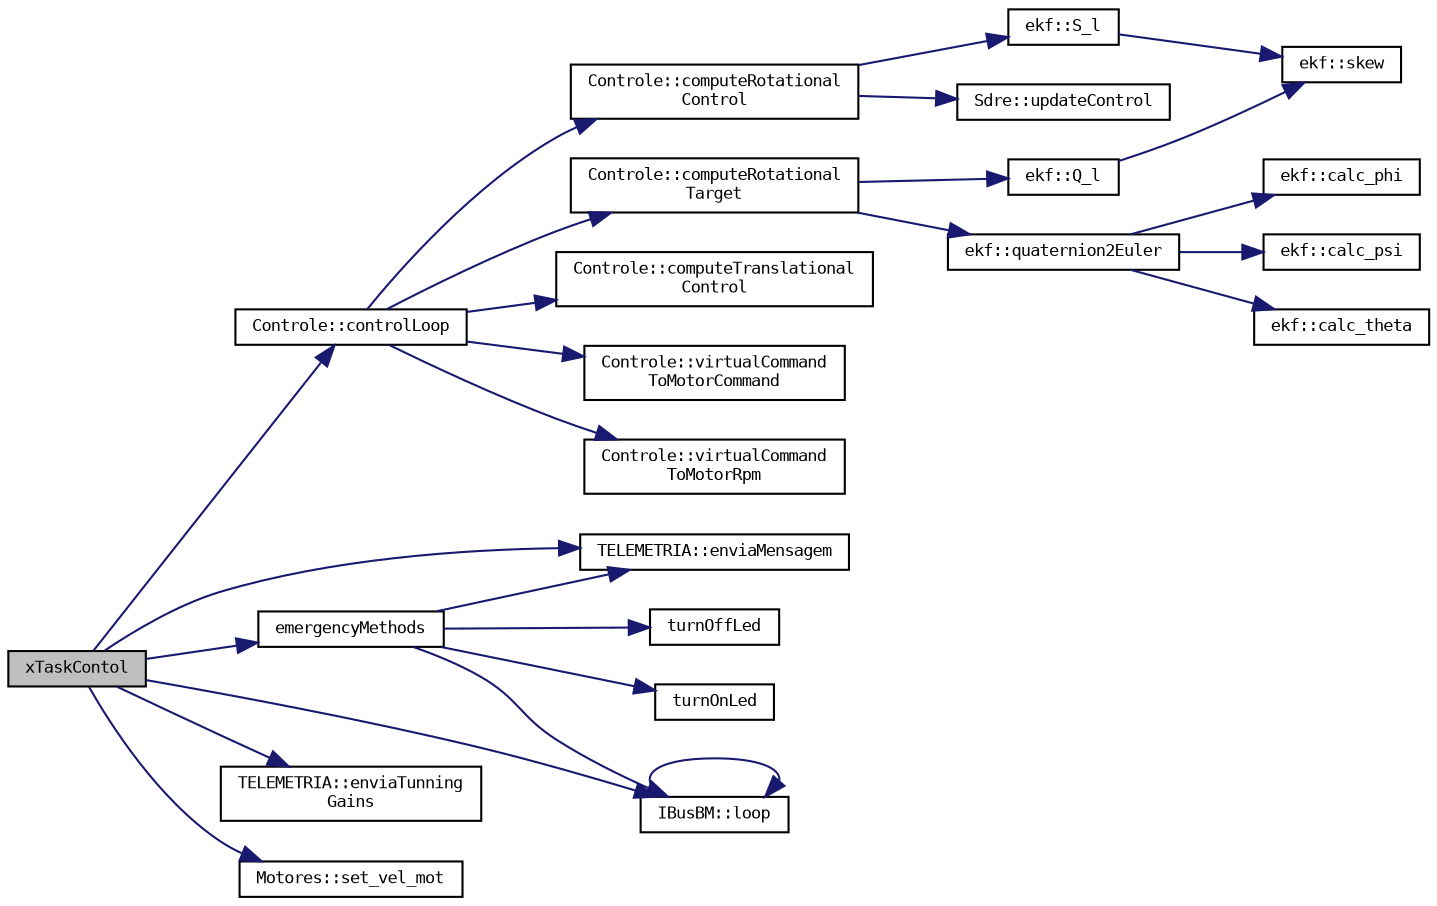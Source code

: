 digraph "xTaskContol"
{
 // LATEX_PDF_SIZE
  bgcolor="transparent";
  edge [fontname="DejaVuSansMono",fontsize="8",labelfontname="DejaVuSansMono",labelfontsize="8"];
  node [fontname="DejaVuSansMono",fontsize="8",shape=record];
  rankdir="LR";
  Node1 [label="xTaskContol",height=0.2,width=0.4,color="black", fillcolor="grey75", style="filled", fontcolor="black",tooltip=" "];
  Node1 -> Node2 [color="midnightblue",fontsize="8",style="solid",fontname="DejaVuSansMono"];
  Node2 [label="Controle::controlLoop",height=0.2,width=0.4,color="black",URL="$classControle.html#a78e5f662130811f409342a706d5c0d2f",tooltip="Loop de controle das duas dinâmicas."];
  Node2 -> Node3 [color="midnightblue",fontsize="8",style="solid",fontname="DejaVuSansMono"];
  Node3 [label="Controle::computeRotational\lControl",height=0.2,width=0.4,color="black",URL="$classControle.html#abcf05dcff157e963fd65c09d45261a8f",tooltip=" "];
  Node3 -> Node4 [color="midnightblue",fontsize="8",style="solid",fontname="DejaVuSansMono"];
  Node4 [label="ekf::S_l",height=0.2,width=0.4,color="black",URL="$namespaceekf.html#a8177897fe9b962d8e0927a913fc36242",tooltip="Calcula a Matriz Left-Quaternion a partir do quaternion q."];
  Node4 -> Node5 [color="midnightblue",fontsize="8",style="solid",fontname="DejaVuSansMono"];
  Node5 [label="ekf::skew",height=0.2,width=0.4,color="black",URL="$namespaceekf.html#af3f0a631343e55ec8b42f3fbea182461",tooltip="Matrix antissimetrica."];
  Node3 -> Node6 [color="midnightblue",fontsize="8",style="solid",fontname="DejaVuSansMono"];
  Node6 [label="Sdre::updateControl",height=0.2,width=0.4,color="black",URL="$classSdre.html#af2f380ec3d018b60686e304ca7026846",tooltip=" "];
  Node2 -> Node7 [color="midnightblue",fontsize="8",style="solid",fontname="DejaVuSansMono"];
  Node7 [label="Controle::computeRotational\lTarget",height=0.2,width=0.4,color="black",URL="$classControle.html#a8ac9e933ce30f9c88ed421d4c0afcf99",tooltip=" "];
  Node7 -> Node8 [color="midnightblue",fontsize="8",style="solid",fontname="DejaVuSansMono"];
  Node8 [label="ekf::Q_l",height=0.2,width=0.4,color="black",URL="$namespaceekf.html#a34993a331b6837e5274d556e4f0a1bea",tooltip=" "];
  Node8 -> Node5 [color="midnightblue",fontsize="8",style="solid",fontname="DejaVuSansMono"];
  Node7 -> Node9 [color="midnightblue",fontsize="8",style="solid",fontname="DejaVuSansMono"];
  Node9 [label="ekf::quaternion2Euler",height=0.2,width=0.4,color="black",URL="$namespaceekf.html#aab2dcd522b40c160064cfae69cae6d98",tooltip=" "];
  Node9 -> Node10 [color="midnightblue",fontsize="8",style="solid",fontname="DejaVuSansMono"];
  Node10 [label="ekf::calc_phi",height=0.2,width=0.4,color="black",URL="$namespaceekf.html#ad48c9ef49e8ccbde872958a81f6ed41a",tooltip="Calcula, a partir de um quatérnio de atitude, o valor do ângulo Phi em Radianos."];
  Node9 -> Node11 [color="midnightblue",fontsize="8",style="solid",fontname="DejaVuSansMono"];
  Node11 [label="ekf::calc_psi",height=0.2,width=0.4,color="black",URL="$namespaceekf.html#a12f4cfdfc4baad066351f122771205a0",tooltip="Calcula, a partir de um quatérnio de atitude, o valor do ângulo Psi em Radianos."];
  Node9 -> Node12 [color="midnightblue",fontsize="8",style="solid",fontname="DejaVuSansMono"];
  Node12 [label="ekf::calc_theta",height=0.2,width=0.4,color="black",URL="$namespaceekf.html#a6530a1bee6082aaa64ec7e8525d0ed54",tooltip="Calcula, a partir de um quatérnio de atitude, o valor do ângulo Theta em Radianos."];
  Node2 -> Node13 [color="midnightblue",fontsize="8",style="solid",fontname="DejaVuSansMono"];
  Node13 [label="Controle::computeTranslational\lControl",height=0.2,width=0.4,color="black",URL="$classControle.html#add7378d03597a45ff09b2432d7739dfe",tooltip=" "];
  Node2 -> Node14 [color="midnightblue",fontsize="8",style="solid",fontname="DejaVuSansMono"];
  Node14 [label="Controle::virtualCommand\lToMotorCommand",height=0.2,width=0.4,color="black",URL="$classControle.html#a42aee0a4592b84bd793c8be0fde0095b",tooltip=" "];
  Node2 -> Node15 [color="midnightblue",fontsize="8",style="solid",fontname="DejaVuSansMono"];
  Node15 [label="Controle::virtualCommand\lToMotorRpm",height=0.2,width=0.4,color="black",URL="$classControle.html#a9b3718425d8602487eb9b14d6ee1c781",tooltip=" "];
  Node1 -> Node16 [color="midnightblue",fontsize="8",style="solid",fontname="DejaVuSansMono"];
  Node16 [label="emergencyMethods",height=0.2,width=0.4,color="black",URL="$main_8cpp.html#a1f32cff79659de71ff8de76c85e7c7b9",tooltip="Task de Procedimentos emergenciais."];
  Node16 -> Node17 [color="midnightblue",fontsize="8",style="solid",fontname="DejaVuSansMono"];
  Node17 [label="TELEMETRIA::enviaMensagem",height=0.2,width=0.4,color="black",URL="$classTELEMETRIA.html#a6c13ae22d648afb2c7bd41f3e17ba4b6",tooltip=" "];
  Node16 -> Node18 [color="midnightblue",fontsize="8",style="solid",fontname="DejaVuSansMono"];
  Node18 [label="IBusBM::loop",height=0.2,width=0.4,color="black",URL="$classIBusBM.html#a3219abe525dde59156d00538d93faa11",tooltip=" "];
  Node18 -> Node18 [color="midnightblue",fontsize="8",style="solid",fontname="DejaVuSansMono"];
  Node16 -> Node19 [color="midnightblue",fontsize="8",style="solid",fontname="DejaVuSansMono"];
  Node19 [label="turnOffLed",height=0.2,width=0.4,color="black",URL="$COMMON_8h.html#a0e9b3928a2c3089998123715bcae29e9",tooltip="Desliga o led de comunicação."];
  Node16 -> Node20 [color="midnightblue",fontsize="8",style="solid",fontname="DejaVuSansMono"];
  Node20 [label="turnOnLed",height=0.2,width=0.4,color="black",URL="$COMMON_8h.html#a8eabef94a982b1407d1ae4731b7e07ca",tooltip="Liga o led de comunicação."];
  Node1 -> Node17 [color="midnightblue",fontsize="8",style="solid",fontname="DejaVuSansMono"];
  Node1 -> Node21 [color="midnightblue",fontsize="8",style="solid",fontname="DejaVuSansMono"];
  Node21 [label="TELEMETRIA::enviaTunning\lGains",height=0.2,width=0.4,color="black",URL="$classTELEMETRIA.html#ac3b8fa789f6d00dca33ea41b4fd865c7",tooltip=" "];
  Node1 -> Node18 [color="midnightblue",fontsize="8",style="solid",fontname="DejaVuSansMono"];
  Node1 -> Node22 [color="midnightblue",fontsize="8",style="solid",fontname="DejaVuSansMono"];
  Node22 [label="Motores::set_vel_mot",height=0.2,width=0.4,color="black",URL="$classMotores.html#ac6264dc2b71015a3c9641025151edd4a",tooltip="funcao que muda a velocidade."];
}
